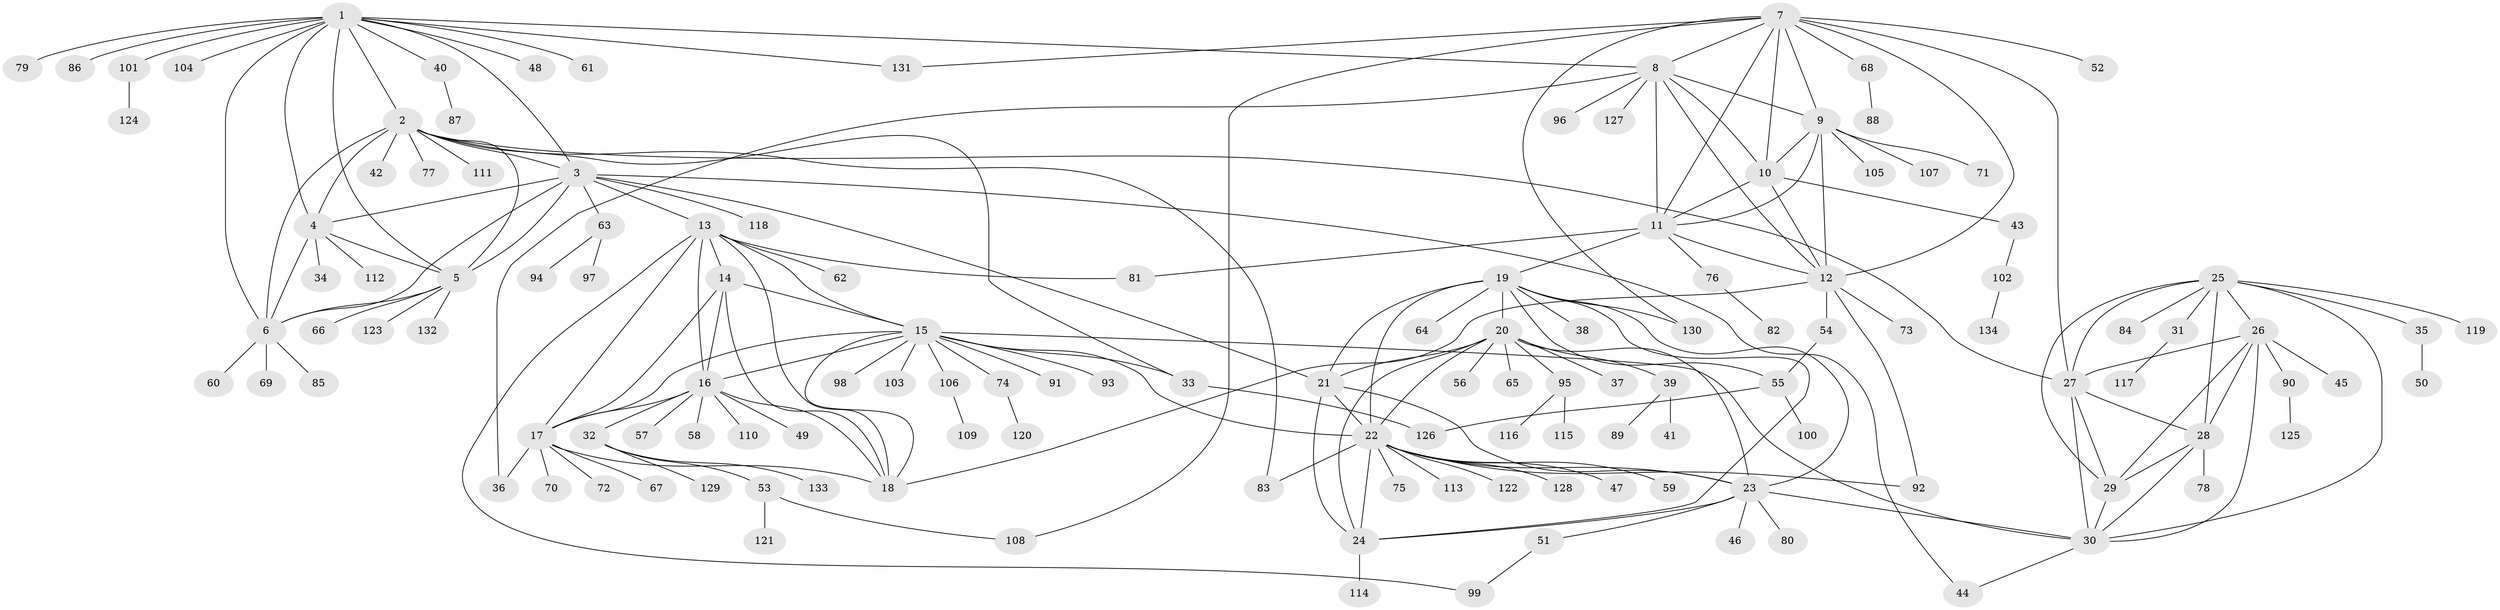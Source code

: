 // Generated by graph-tools (version 1.1) at 2025/26/03/09/25 03:26:43]
// undirected, 134 vertices, 201 edges
graph export_dot {
graph [start="1"]
  node [color=gray90,style=filled];
  1;
  2;
  3;
  4;
  5;
  6;
  7;
  8;
  9;
  10;
  11;
  12;
  13;
  14;
  15;
  16;
  17;
  18;
  19;
  20;
  21;
  22;
  23;
  24;
  25;
  26;
  27;
  28;
  29;
  30;
  31;
  32;
  33;
  34;
  35;
  36;
  37;
  38;
  39;
  40;
  41;
  42;
  43;
  44;
  45;
  46;
  47;
  48;
  49;
  50;
  51;
  52;
  53;
  54;
  55;
  56;
  57;
  58;
  59;
  60;
  61;
  62;
  63;
  64;
  65;
  66;
  67;
  68;
  69;
  70;
  71;
  72;
  73;
  74;
  75;
  76;
  77;
  78;
  79;
  80;
  81;
  82;
  83;
  84;
  85;
  86;
  87;
  88;
  89;
  90;
  91;
  92;
  93;
  94;
  95;
  96;
  97;
  98;
  99;
  100;
  101;
  102;
  103;
  104;
  105;
  106;
  107;
  108;
  109;
  110;
  111;
  112;
  113;
  114;
  115;
  116;
  117;
  118;
  119;
  120;
  121;
  122;
  123;
  124;
  125;
  126;
  127;
  128;
  129;
  130;
  131;
  132;
  133;
  134;
  1 -- 2;
  1 -- 3;
  1 -- 4;
  1 -- 5;
  1 -- 6;
  1 -- 8;
  1 -- 40;
  1 -- 48;
  1 -- 61;
  1 -- 79;
  1 -- 86;
  1 -- 101;
  1 -- 104;
  1 -- 131;
  2 -- 3;
  2 -- 4;
  2 -- 5;
  2 -- 6;
  2 -- 27;
  2 -- 33;
  2 -- 42;
  2 -- 77;
  2 -- 83;
  2 -- 111;
  3 -- 4;
  3 -- 5;
  3 -- 6;
  3 -- 13;
  3 -- 21;
  3 -- 44;
  3 -- 63;
  3 -- 118;
  4 -- 5;
  4 -- 6;
  4 -- 34;
  4 -- 112;
  5 -- 6;
  5 -- 66;
  5 -- 123;
  5 -- 132;
  6 -- 60;
  6 -- 69;
  6 -- 85;
  7 -- 8;
  7 -- 9;
  7 -- 10;
  7 -- 11;
  7 -- 12;
  7 -- 27;
  7 -- 52;
  7 -- 68;
  7 -- 108;
  7 -- 130;
  7 -- 131;
  8 -- 9;
  8 -- 10;
  8 -- 11;
  8 -- 12;
  8 -- 36;
  8 -- 96;
  8 -- 127;
  9 -- 10;
  9 -- 11;
  9 -- 12;
  9 -- 71;
  9 -- 105;
  9 -- 107;
  10 -- 11;
  10 -- 12;
  10 -- 43;
  11 -- 12;
  11 -- 19;
  11 -- 76;
  11 -- 81;
  12 -- 18;
  12 -- 54;
  12 -- 73;
  12 -- 92;
  13 -- 14;
  13 -- 15;
  13 -- 16;
  13 -- 17;
  13 -- 18;
  13 -- 62;
  13 -- 81;
  13 -- 99;
  14 -- 15;
  14 -- 16;
  14 -- 17;
  14 -- 18;
  15 -- 16;
  15 -- 17;
  15 -- 18;
  15 -- 22;
  15 -- 30;
  15 -- 33;
  15 -- 74;
  15 -- 91;
  15 -- 93;
  15 -- 98;
  15 -- 103;
  15 -- 106;
  16 -- 17;
  16 -- 18;
  16 -- 32;
  16 -- 49;
  16 -- 57;
  16 -- 58;
  16 -- 110;
  17 -- 18;
  17 -- 36;
  17 -- 67;
  17 -- 70;
  17 -- 72;
  19 -- 20;
  19 -- 21;
  19 -- 22;
  19 -- 23;
  19 -- 24;
  19 -- 38;
  19 -- 55;
  19 -- 64;
  19 -- 130;
  20 -- 21;
  20 -- 22;
  20 -- 23;
  20 -- 24;
  20 -- 37;
  20 -- 39;
  20 -- 56;
  20 -- 65;
  20 -- 95;
  21 -- 22;
  21 -- 23;
  21 -- 24;
  22 -- 23;
  22 -- 24;
  22 -- 47;
  22 -- 59;
  22 -- 75;
  22 -- 83;
  22 -- 92;
  22 -- 113;
  22 -- 122;
  22 -- 128;
  23 -- 24;
  23 -- 30;
  23 -- 46;
  23 -- 51;
  23 -- 80;
  24 -- 114;
  25 -- 26;
  25 -- 27;
  25 -- 28;
  25 -- 29;
  25 -- 30;
  25 -- 31;
  25 -- 35;
  25 -- 84;
  25 -- 119;
  26 -- 27;
  26 -- 28;
  26 -- 29;
  26 -- 30;
  26 -- 45;
  26 -- 90;
  27 -- 28;
  27 -- 29;
  27 -- 30;
  28 -- 29;
  28 -- 30;
  28 -- 78;
  29 -- 30;
  30 -- 44;
  31 -- 117;
  32 -- 53;
  32 -- 129;
  32 -- 133;
  33 -- 126;
  35 -- 50;
  39 -- 41;
  39 -- 89;
  40 -- 87;
  43 -- 102;
  51 -- 99;
  53 -- 108;
  53 -- 121;
  54 -- 55;
  55 -- 100;
  55 -- 126;
  63 -- 94;
  63 -- 97;
  68 -- 88;
  74 -- 120;
  76 -- 82;
  90 -- 125;
  95 -- 115;
  95 -- 116;
  101 -- 124;
  102 -- 134;
  106 -- 109;
}

